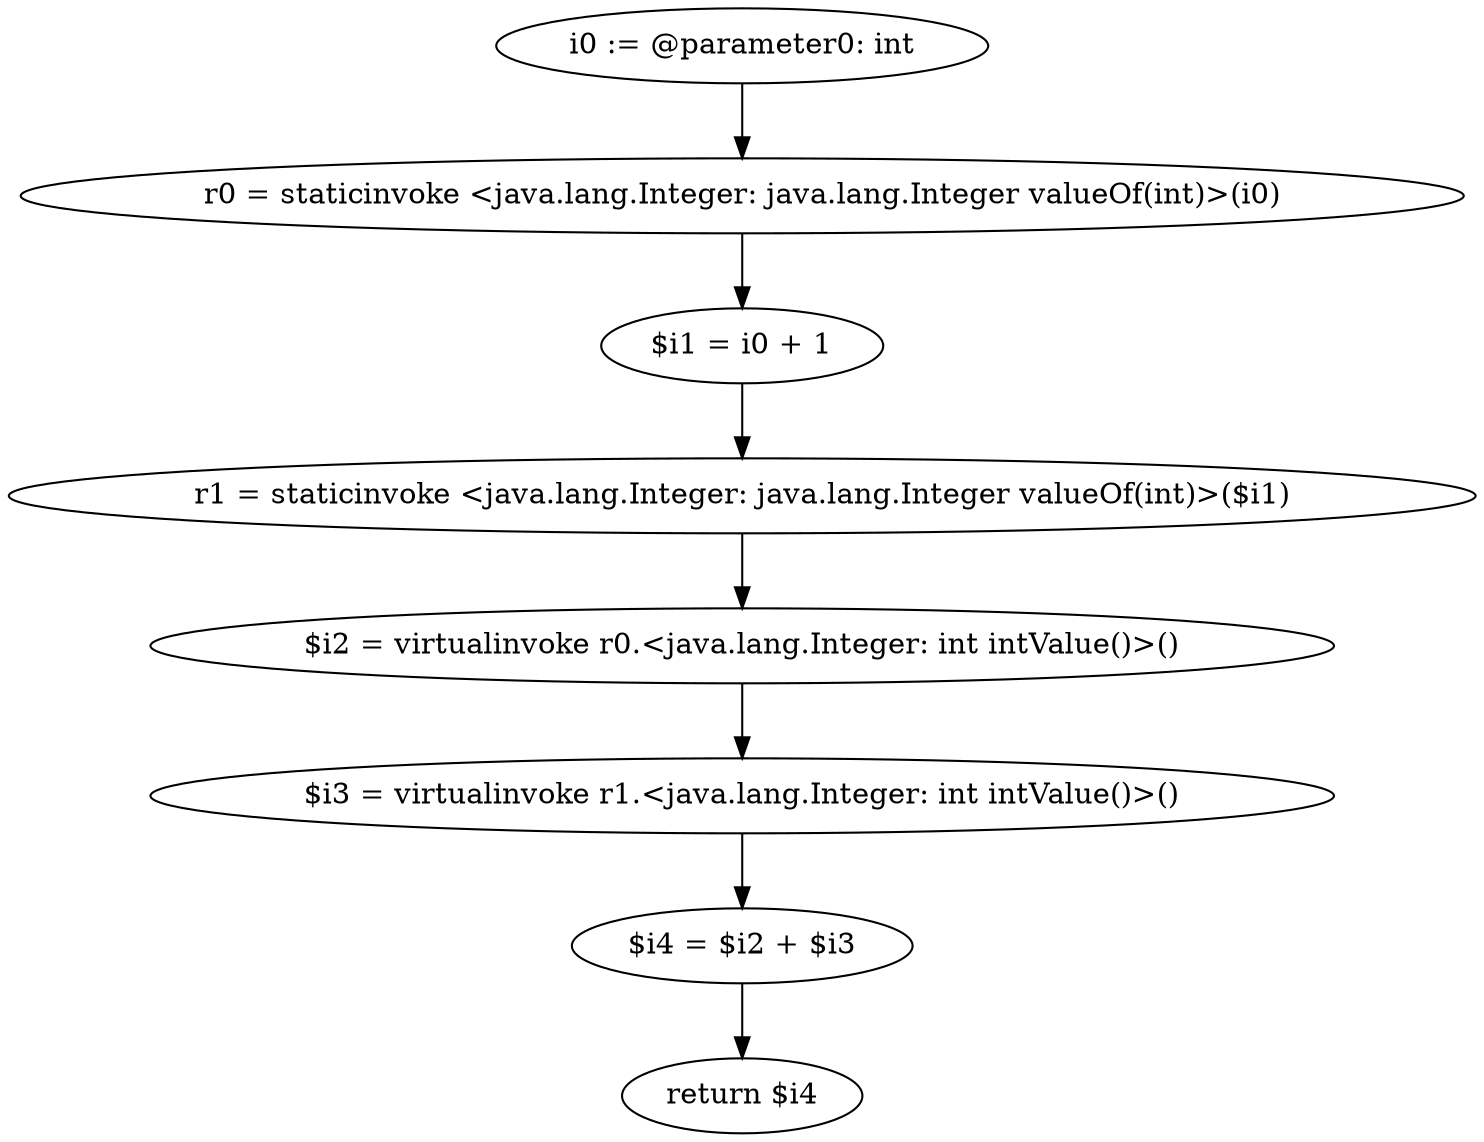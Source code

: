 digraph "unitGraph" {
    "i0 := @parameter0: int"
    "r0 = staticinvoke <java.lang.Integer: java.lang.Integer valueOf(int)>(i0)"
    "$i1 = i0 + 1"
    "r1 = staticinvoke <java.lang.Integer: java.lang.Integer valueOf(int)>($i1)"
    "$i2 = virtualinvoke r0.<java.lang.Integer: int intValue()>()"
    "$i3 = virtualinvoke r1.<java.lang.Integer: int intValue()>()"
    "$i4 = $i2 + $i3"
    "return $i4"
    "i0 := @parameter0: int"->"r0 = staticinvoke <java.lang.Integer: java.lang.Integer valueOf(int)>(i0)";
    "r0 = staticinvoke <java.lang.Integer: java.lang.Integer valueOf(int)>(i0)"->"$i1 = i0 + 1";
    "$i1 = i0 + 1"->"r1 = staticinvoke <java.lang.Integer: java.lang.Integer valueOf(int)>($i1)";
    "r1 = staticinvoke <java.lang.Integer: java.lang.Integer valueOf(int)>($i1)"->"$i2 = virtualinvoke r0.<java.lang.Integer: int intValue()>()";
    "$i2 = virtualinvoke r0.<java.lang.Integer: int intValue()>()"->"$i3 = virtualinvoke r1.<java.lang.Integer: int intValue()>()";
    "$i3 = virtualinvoke r1.<java.lang.Integer: int intValue()>()"->"$i4 = $i2 + $i3";
    "$i4 = $i2 + $i3"->"return $i4";
}
